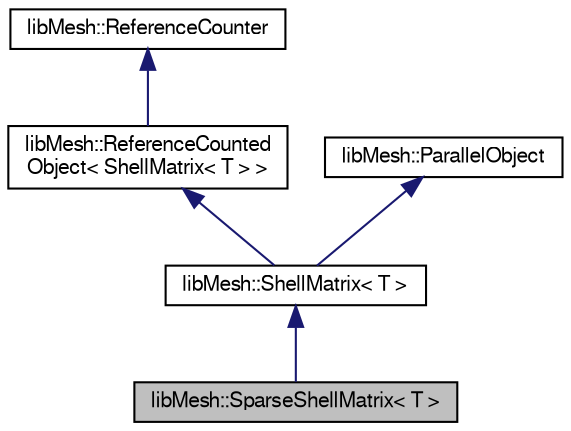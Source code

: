 digraph "libMesh::SparseShellMatrix&lt; T &gt;"
{
  edge [fontname="FreeSans",fontsize="10",labelfontname="FreeSans",labelfontsize="10"];
  node [fontname="FreeSans",fontsize="10",shape=record];
  Node1 [label="libMesh::SparseShellMatrix\< T \>",height=0.2,width=0.4,color="black", fillcolor="grey75", style="filled", fontcolor="black"];
  Node2 -> Node1 [dir="back",color="midnightblue",fontsize="10",style="solid",fontname="FreeSans"];
  Node2 [label="libMesh::ShellMatrix\< T \>",height=0.2,width=0.4,color="black", fillcolor="white", style="filled",URL="$classlibMesh_1_1ShellMatrix.html"];
  Node3 -> Node2 [dir="back",color="midnightblue",fontsize="10",style="solid",fontname="FreeSans"];
  Node3 [label="libMesh::ReferenceCounted\lObject\< ShellMatrix\< T \> \>",height=0.2,width=0.4,color="black", fillcolor="white", style="filled",URL="$classlibMesh_1_1ReferenceCountedObject.html"];
  Node4 -> Node3 [dir="back",color="midnightblue",fontsize="10",style="solid",fontname="FreeSans"];
  Node4 [label="libMesh::ReferenceCounter",height=0.2,width=0.4,color="black", fillcolor="white", style="filled",URL="$classlibMesh_1_1ReferenceCounter.html"];
  Node5 -> Node2 [dir="back",color="midnightblue",fontsize="10",style="solid",fontname="FreeSans"];
  Node5 [label="libMesh::ParallelObject",height=0.2,width=0.4,color="black", fillcolor="white", style="filled",URL="$classlibMesh_1_1ParallelObject.html"];
}
